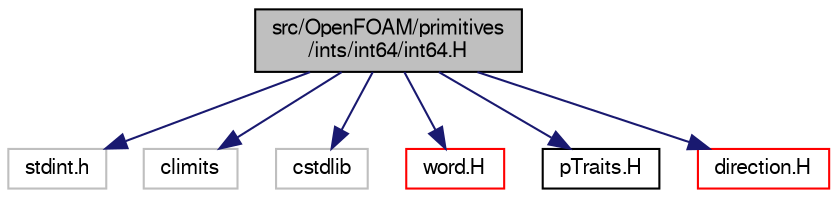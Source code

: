 digraph "src/OpenFOAM/primitives/ints/int64/int64.H"
{
  bgcolor="transparent";
  edge [fontname="FreeSans",fontsize="10",labelfontname="FreeSans",labelfontsize="10"];
  node [fontname="FreeSans",fontsize="10",shape=record];
  Node1 [label="src/OpenFOAM/primitives\l/ints/int64/int64.H",height=0.2,width=0.4,color="black", fillcolor="grey75", style="filled" fontcolor="black"];
  Node1 -> Node2 [color="midnightblue",fontsize="10",style="solid",fontname="FreeSans"];
  Node2 [label="stdint.h",height=0.2,width=0.4,color="grey75"];
  Node1 -> Node3 [color="midnightblue",fontsize="10",style="solid",fontname="FreeSans"];
  Node3 [label="climits",height=0.2,width=0.4,color="grey75"];
  Node1 -> Node4 [color="midnightblue",fontsize="10",style="solid",fontname="FreeSans"];
  Node4 [label="cstdlib",height=0.2,width=0.4,color="grey75"];
  Node1 -> Node5 [color="midnightblue",fontsize="10",style="solid",fontname="FreeSans"];
  Node5 [label="word.H",height=0.2,width=0.4,color="red",URL="$a08524.html"];
  Node1 -> Node6 [color="midnightblue",fontsize="10",style="solid",fontname="FreeSans"];
  Node6 [label="pTraits.H",height=0.2,width=0.4,color="black",URL="$a08449.html"];
  Node1 -> Node7 [color="midnightblue",fontsize="10",style="solid",fontname="FreeSans"];
  Node7 [label="direction.H",height=0.2,width=0.4,color="red",URL="$a08362.html",tooltip="Direction is an integer type used to represent the Cartesian directions etc. Currently it is a typede..."];
}
